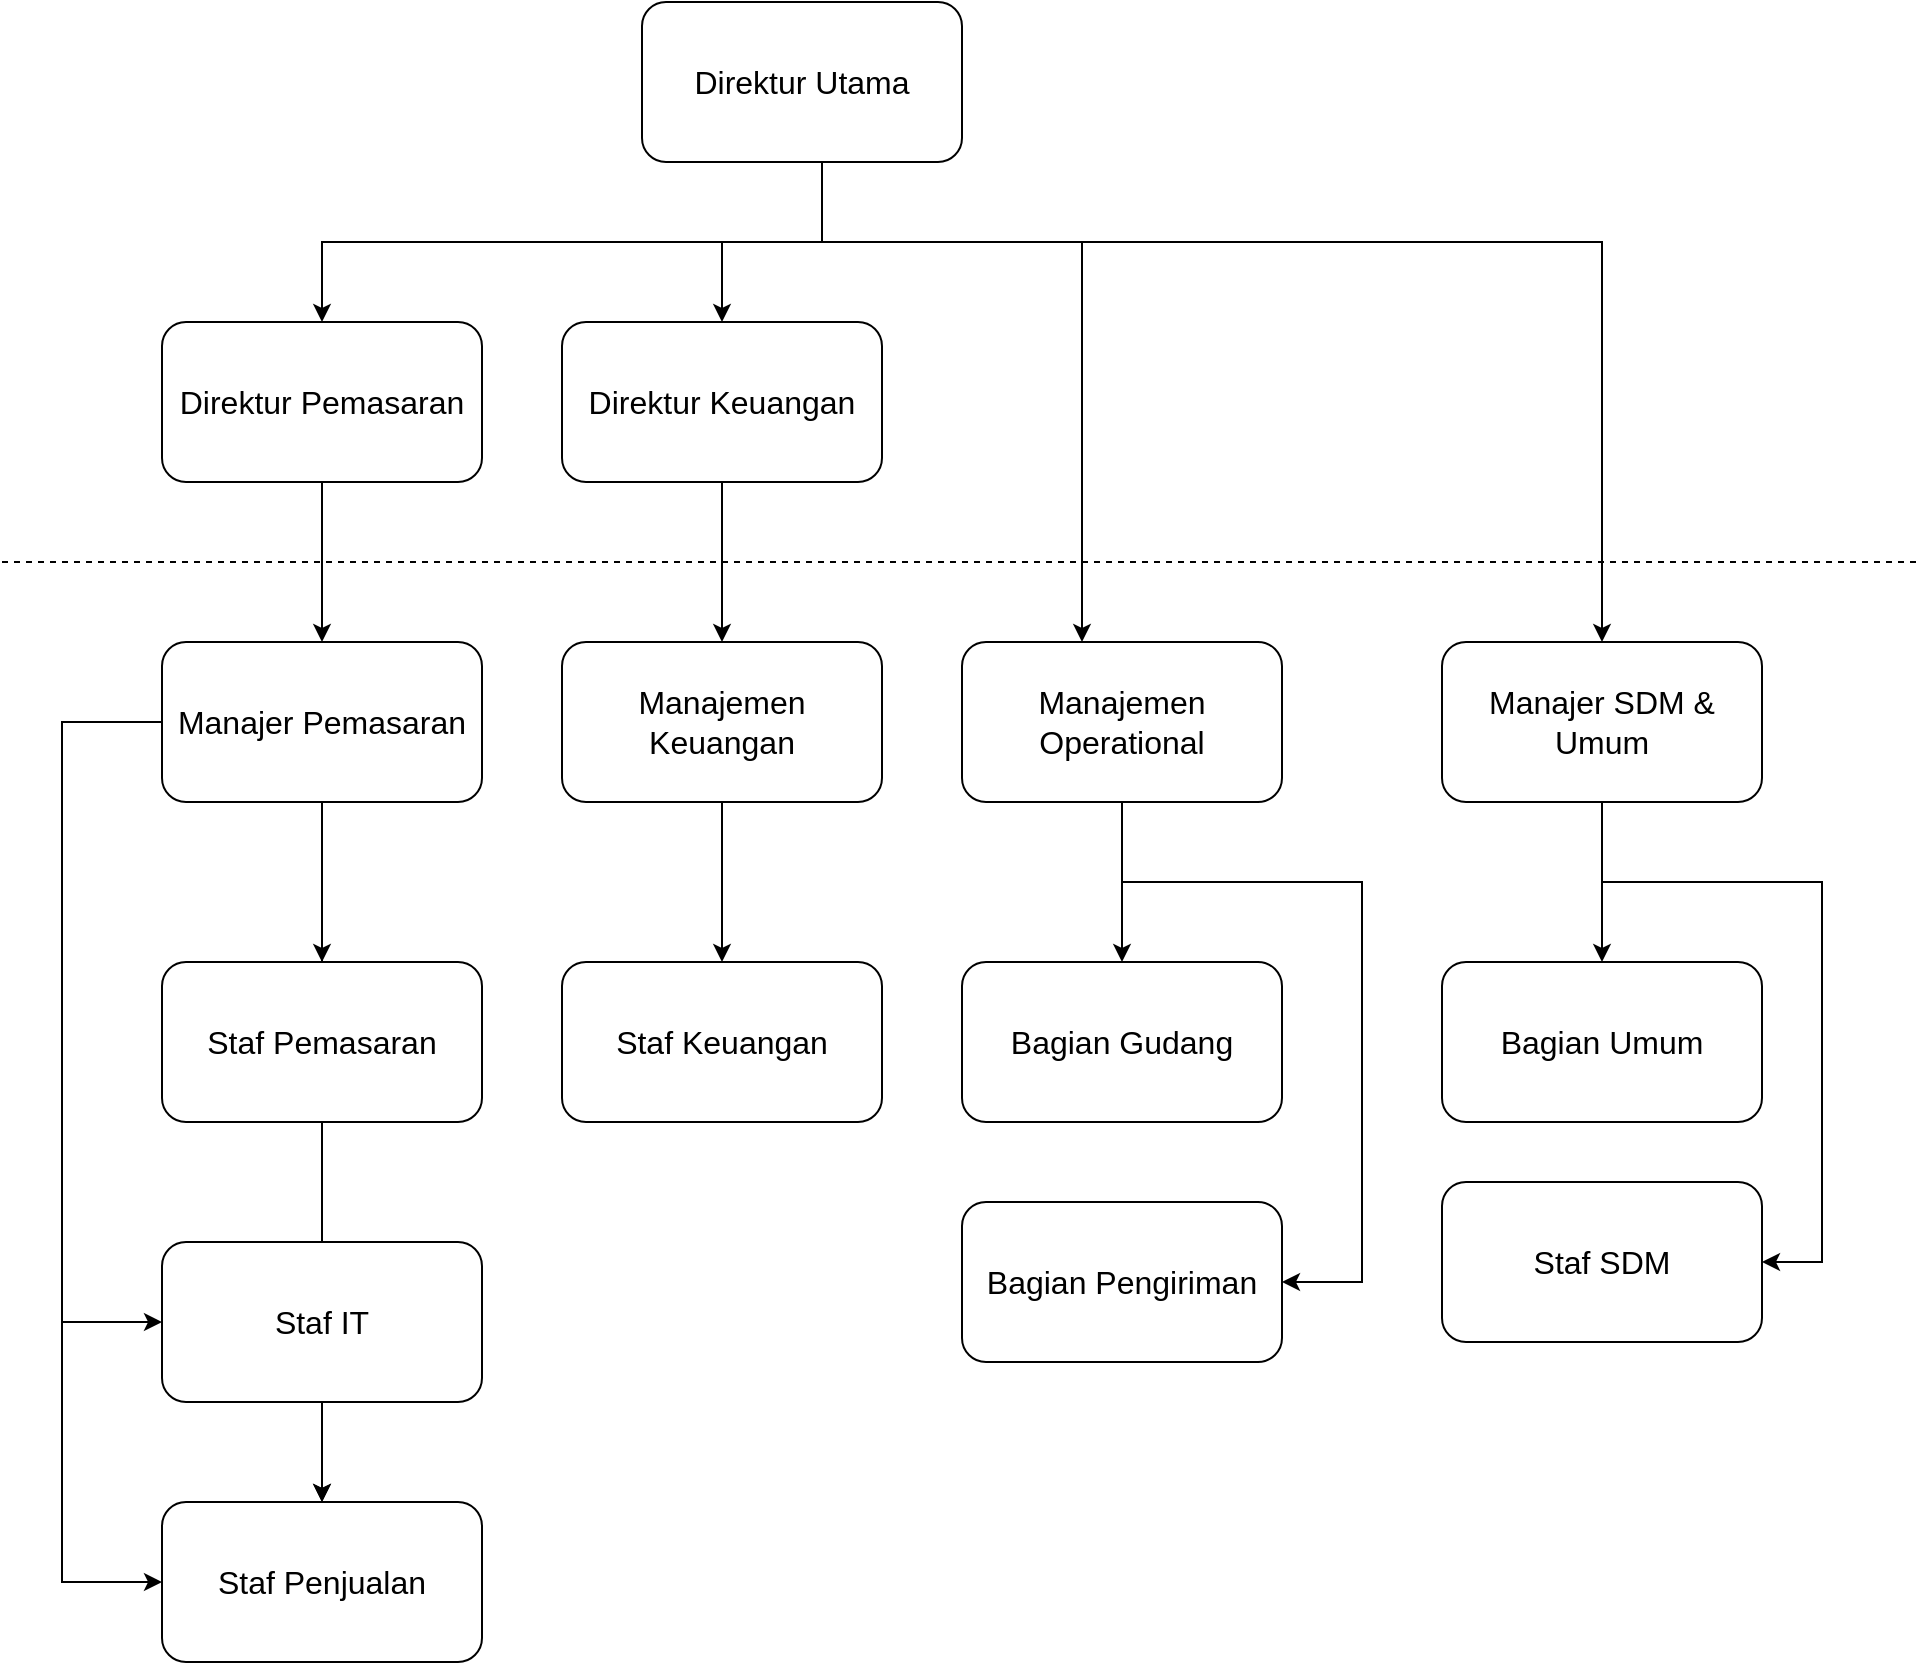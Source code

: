 <mxfile version="24.4.4" type="github">
  <diagram name="Page-1" id="exkaV0_K3e5TsBOGJDA7">
    <mxGraphModel dx="1764" dy="991" grid="1" gridSize="10" guides="1" tooltips="1" connect="1" arrows="1" fold="1" page="1" pageScale="1" pageWidth="850" pageHeight="1100" math="0" shadow="0">
      <root>
        <mxCell id="0" />
        <mxCell id="1" parent="0" />
        <mxCell id="FFYidb9wmgaieHD7aF0S-4" value="" style="edgeStyle=orthogonalEdgeStyle;rounded=0;orthogonalLoop=1;jettySize=auto;html=1;fontSize=16;" edge="1" parent="1" source="FFYidb9wmgaieHD7aF0S-1" target="FFYidb9wmgaieHD7aF0S-2">
          <mxGeometry relative="1" as="geometry">
            <Array as="points">
              <mxPoint x="650" y="160" />
              <mxPoint x="600" y="160" />
            </Array>
          </mxGeometry>
        </mxCell>
        <mxCell id="FFYidb9wmgaieHD7aF0S-6" value="" style="edgeStyle=orthogonalEdgeStyle;rounded=0;orthogonalLoop=1;jettySize=auto;html=1;exitX=0.5;exitY=1;exitDx=0;exitDy=0;fontSize=16;" edge="1" parent="1" source="FFYidb9wmgaieHD7aF0S-1" target="FFYidb9wmgaieHD7aF0S-5">
          <mxGeometry relative="1" as="geometry">
            <Array as="points">
              <mxPoint x="650" y="120" />
              <mxPoint x="650" y="160" />
              <mxPoint x="400" y="160" />
            </Array>
          </mxGeometry>
        </mxCell>
        <mxCell id="FFYidb9wmgaieHD7aF0S-23" value="" style="edgeStyle=orthogonalEdgeStyle;rounded=0;orthogonalLoop=1;jettySize=auto;html=1;fontSize=16;" edge="1" parent="1" source="FFYidb9wmgaieHD7aF0S-1" target="FFYidb9wmgaieHD7aF0S-22">
          <mxGeometry relative="1" as="geometry">
            <Array as="points">
              <mxPoint x="650" y="160" />
              <mxPoint x="780" y="160" />
            </Array>
          </mxGeometry>
        </mxCell>
        <mxCell id="FFYidb9wmgaieHD7aF0S-29" value="" style="edgeStyle=orthogonalEdgeStyle;rounded=0;orthogonalLoop=1;jettySize=auto;html=1;fontSize=16;" edge="1" parent="1" source="FFYidb9wmgaieHD7aF0S-1" target="FFYidb9wmgaieHD7aF0S-28">
          <mxGeometry relative="1" as="geometry">
            <Array as="points">
              <mxPoint x="650" y="160" />
              <mxPoint x="1040" y="160" />
            </Array>
          </mxGeometry>
        </mxCell>
        <mxCell id="FFYidb9wmgaieHD7aF0S-1" value="Direktur Utama" style="rounded=1;whiteSpace=wrap;html=1;fontSize=16;" vertex="1" parent="1">
          <mxGeometry x="560" y="40" width="160" height="80" as="geometry" />
        </mxCell>
        <mxCell id="FFYidb9wmgaieHD7aF0S-19" value="" style="edgeStyle=orthogonalEdgeStyle;rounded=0;orthogonalLoop=1;jettySize=auto;html=1;fontSize=16;" edge="1" parent="1" source="FFYidb9wmgaieHD7aF0S-2" target="FFYidb9wmgaieHD7aF0S-18">
          <mxGeometry relative="1" as="geometry" />
        </mxCell>
        <mxCell id="FFYidb9wmgaieHD7aF0S-2" value="Direktur Keuangan" style="rounded=1;whiteSpace=wrap;html=1;fontSize=16;" vertex="1" parent="1">
          <mxGeometry x="520" y="200" width="160" height="80" as="geometry" />
        </mxCell>
        <mxCell id="FFYidb9wmgaieHD7aF0S-9" value="" style="edgeStyle=orthogonalEdgeStyle;rounded=0;orthogonalLoop=1;jettySize=auto;html=1;fontSize=16;" edge="1" parent="1" source="FFYidb9wmgaieHD7aF0S-5" target="FFYidb9wmgaieHD7aF0S-8">
          <mxGeometry relative="1" as="geometry" />
        </mxCell>
        <mxCell id="FFYidb9wmgaieHD7aF0S-5" value="Direktur Pemasaran" style="rounded=1;whiteSpace=wrap;html=1;fontSize=16;" vertex="1" parent="1">
          <mxGeometry x="320" y="200" width="160" height="80" as="geometry" />
        </mxCell>
        <mxCell id="FFYidb9wmgaieHD7aF0S-11" value="" style="edgeStyle=orthogonalEdgeStyle;rounded=0;orthogonalLoop=1;jettySize=auto;html=1;fontSize=16;" edge="1" parent="1" source="FFYidb9wmgaieHD7aF0S-8" target="FFYidb9wmgaieHD7aF0S-10">
          <mxGeometry relative="1" as="geometry" />
        </mxCell>
        <mxCell id="FFYidb9wmgaieHD7aF0S-12" value="" style="edgeStyle=orthogonalEdgeStyle;rounded=0;orthogonalLoop=1;jettySize=auto;html=1;fontSize=16;" edge="1" parent="1" source="FFYidb9wmgaieHD7aF0S-8" target="FFYidb9wmgaieHD7aF0S-10">
          <mxGeometry relative="1" as="geometry" />
        </mxCell>
        <mxCell id="FFYidb9wmgaieHD7aF0S-13" value="" style="edgeStyle=orthogonalEdgeStyle;rounded=0;orthogonalLoop=1;jettySize=auto;html=1;fontSize=16;" edge="1" parent="1" source="FFYidb9wmgaieHD7aF0S-8" target="FFYidb9wmgaieHD7aF0S-10">
          <mxGeometry relative="1" as="geometry">
            <Array as="points">
              <mxPoint x="270" y="400" />
              <mxPoint x="270" y="830" />
            </Array>
          </mxGeometry>
        </mxCell>
        <mxCell id="FFYidb9wmgaieHD7aF0S-15" value="" style="edgeStyle=orthogonalEdgeStyle;rounded=0;orthogonalLoop=1;jettySize=auto;html=1;fontSize=16;" edge="1" parent="1" source="FFYidb9wmgaieHD7aF0S-8" target="FFYidb9wmgaieHD7aF0S-14">
          <mxGeometry relative="1" as="geometry" />
        </mxCell>
        <mxCell id="FFYidb9wmgaieHD7aF0S-35" style="edgeStyle=orthogonalEdgeStyle;rounded=0;orthogonalLoop=1;jettySize=auto;html=1;entryX=0;entryY=0.5;entryDx=0;entryDy=0;" edge="1" parent="1" source="FFYidb9wmgaieHD7aF0S-8" target="FFYidb9wmgaieHD7aF0S-16">
          <mxGeometry relative="1" as="geometry">
            <Array as="points">
              <mxPoint x="270" y="400" />
              <mxPoint x="270" y="700" />
            </Array>
          </mxGeometry>
        </mxCell>
        <mxCell id="FFYidb9wmgaieHD7aF0S-8" value="Manajer Pemasaran" style="rounded=1;whiteSpace=wrap;html=1;fontSize=16;" vertex="1" parent="1">
          <mxGeometry x="320" y="360" width="160" height="80" as="geometry" />
        </mxCell>
        <mxCell id="FFYidb9wmgaieHD7aF0S-10" value="Staf Penjualan" style="rounded=1;whiteSpace=wrap;html=1;fontSize=16;" vertex="1" parent="1">
          <mxGeometry x="320" y="790" width="160" height="80" as="geometry" />
        </mxCell>
        <mxCell id="FFYidb9wmgaieHD7aF0S-14" value="Staf Pemasaran" style="rounded=1;whiteSpace=wrap;html=1;fontSize=16;" vertex="1" parent="1">
          <mxGeometry x="320" y="520" width="160" height="80" as="geometry" />
        </mxCell>
        <mxCell id="FFYidb9wmgaieHD7aF0S-16" value="Staf IT" style="rounded=1;whiteSpace=wrap;html=1;fontSize=16;" vertex="1" parent="1">
          <mxGeometry x="320" y="660" width="160" height="80" as="geometry" />
        </mxCell>
        <mxCell id="FFYidb9wmgaieHD7aF0S-21" value="" style="edgeStyle=orthogonalEdgeStyle;rounded=0;orthogonalLoop=1;jettySize=auto;html=1;fontSize=16;" edge="1" parent="1" source="FFYidb9wmgaieHD7aF0S-18" target="FFYidb9wmgaieHD7aF0S-20">
          <mxGeometry relative="1" as="geometry" />
        </mxCell>
        <mxCell id="FFYidb9wmgaieHD7aF0S-18" value="Manajemen Keuangan" style="rounded=1;whiteSpace=wrap;html=1;fontSize=16;" vertex="1" parent="1">
          <mxGeometry x="520" y="360" width="160" height="80" as="geometry" />
        </mxCell>
        <mxCell id="FFYidb9wmgaieHD7aF0S-20" value="Staf Keuangan" style="rounded=1;whiteSpace=wrap;html=1;fontSize=16;" vertex="1" parent="1">
          <mxGeometry x="520" y="520" width="160" height="80" as="geometry" />
        </mxCell>
        <mxCell id="FFYidb9wmgaieHD7aF0S-25" value="" style="edgeStyle=orthogonalEdgeStyle;rounded=0;orthogonalLoop=1;jettySize=auto;html=1;fontSize=16;" edge="1" parent="1" source="FFYidb9wmgaieHD7aF0S-22" target="FFYidb9wmgaieHD7aF0S-24">
          <mxGeometry relative="1" as="geometry" />
        </mxCell>
        <mxCell id="FFYidb9wmgaieHD7aF0S-27" value="" style="edgeStyle=orthogonalEdgeStyle;rounded=0;orthogonalLoop=1;jettySize=auto;html=1;fontSize=16;" edge="1" parent="1" source="FFYidb9wmgaieHD7aF0S-22" target="FFYidb9wmgaieHD7aF0S-26">
          <mxGeometry relative="1" as="geometry">
            <Array as="points">
              <mxPoint x="800" y="480" />
              <mxPoint x="920" y="480" />
              <mxPoint x="920" y="680" />
            </Array>
          </mxGeometry>
        </mxCell>
        <mxCell id="FFYidb9wmgaieHD7aF0S-22" value="Manajemen Operational" style="rounded=1;whiteSpace=wrap;html=1;fontSize=16;" vertex="1" parent="1">
          <mxGeometry x="720" y="360" width="160" height="80" as="geometry" />
        </mxCell>
        <mxCell id="FFYidb9wmgaieHD7aF0S-24" value="Bagian Gudang" style="rounded=1;whiteSpace=wrap;html=1;fontSize=16;" vertex="1" parent="1">
          <mxGeometry x="720" y="520" width="160" height="80" as="geometry" />
        </mxCell>
        <mxCell id="FFYidb9wmgaieHD7aF0S-26" value="Bagian Pengiriman" style="rounded=1;whiteSpace=wrap;html=1;fontSize=16;" vertex="1" parent="1">
          <mxGeometry x="720" y="640" width="160" height="80" as="geometry" />
        </mxCell>
        <mxCell id="FFYidb9wmgaieHD7aF0S-31" value="" style="edgeStyle=orthogonalEdgeStyle;rounded=0;orthogonalLoop=1;jettySize=auto;html=1;fontSize=16;" edge="1" parent="1" source="FFYidb9wmgaieHD7aF0S-28" target="FFYidb9wmgaieHD7aF0S-30">
          <mxGeometry relative="1" as="geometry" />
        </mxCell>
        <mxCell id="FFYidb9wmgaieHD7aF0S-33" value="" style="edgeStyle=orthogonalEdgeStyle;rounded=0;orthogonalLoop=1;jettySize=auto;html=1;fontSize=16;" edge="1" parent="1" source="FFYidb9wmgaieHD7aF0S-28" target="FFYidb9wmgaieHD7aF0S-32">
          <mxGeometry relative="1" as="geometry">
            <Array as="points">
              <mxPoint x="1040" y="480" />
              <mxPoint x="1150" y="480" />
              <mxPoint x="1150" y="670" />
            </Array>
          </mxGeometry>
        </mxCell>
        <mxCell id="FFYidb9wmgaieHD7aF0S-28" value="Manajer SDM &amp;amp; Umum" style="rounded=1;whiteSpace=wrap;html=1;fontSize=16;" vertex="1" parent="1">
          <mxGeometry x="960" y="360" width="160" height="80" as="geometry" />
        </mxCell>
        <mxCell id="FFYidb9wmgaieHD7aF0S-30" value="Bagian Umum" style="rounded=1;whiteSpace=wrap;html=1;fontSize=16;" vertex="1" parent="1">
          <mxGeometry x="960" y="520" width="160" height="80" as="geometry" />
        </mxCell>
        <mxCell id="FFYidb9wmgaieHD7aF0S-32" value="Staf SDM" style="rounded=1;whiteSpace=wrap;html=1;fontSize=16;" vertex="1" parent="1">
          <mxGeometry x="960" y="630" width="160" height="80" as="geometry" />
        </mxCell>
        <mxCell id="FFYidb9wmgaieHD7aF0S-34" value="" style="endArrow=none;dashed=1;html=1;rounded=0;fontSize=16;" edge="1" parent="1">
          <mxGeometry width="50" height="50" relative="1" as="geometry">
            <mxPoint x="240" y="320" as="sourcePoint" />
            <mxPoint x="1200" y="320" as="targetPoint" />
          </mxGeometry>
        </mxCell>
      </root>
    </mxGraphModel>
  </diagram>
</mxfile>
